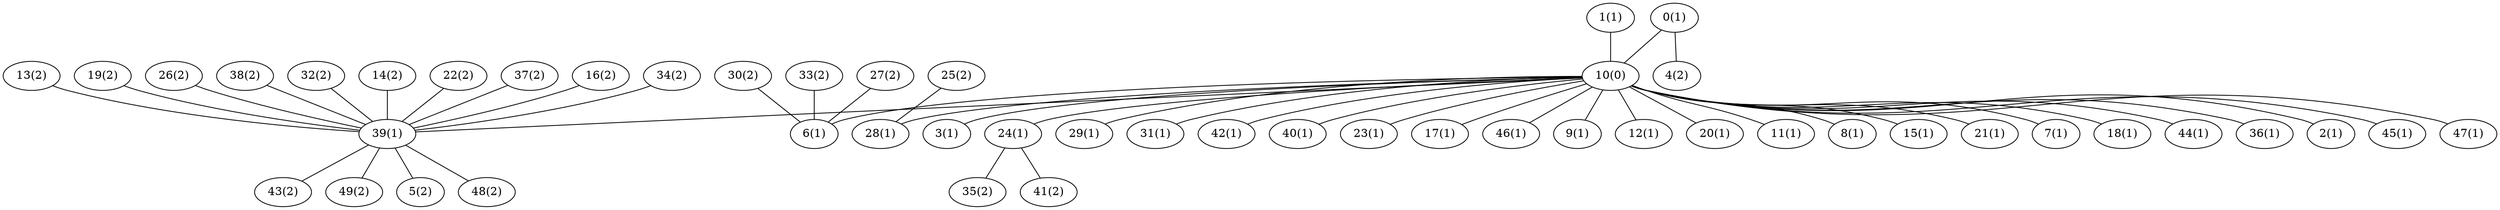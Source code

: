 graph {
  "15" [label="15(1)"];
  "21" [label="21(1)"];
  "30" [label="30(2)"];
  "7" [label="7(1)"];
  "26" [label="26(2)"];
  "39" [label="39(1)"];
  "35" [label="35(2)"];
  "18" [label="18(1)"];
  "44" [label="44(1)"];
  "0" [label="0(1)"];
  "5" [label="5(2)"];
  "6" [label="6(1)"];
  "48" [label="48(2)"];
  "10" [label="10(0)"];
  "36" [label="36(1)"];
  "33" [label="33(2)"];
  "38" [label="38(2)"];
  "2" [label="2(1)"];
  "32" [label="32(2)"];
  "45" [label="45(1)"];
  "47" [label="47(1)"];
  "25" [label="25(2)"];
  "43" [label="43(2)"];
  "3" [label="3(1)"];
  "14" [label="14(2)"];
  "22" [label="22(2)"];
  "28" [label="28(1)"];
  "24" [label="24(1)"];
  "37" [label="37(2)"];
  "16" [label="16(2)"];
  "34" [label="34(2)"];
  "49" [label="49(2)"];
  "29" [label="29(1)"];
  "31" [label="31(1)"];
  "42" [label="42(1)"];
  "40" [label="40(1)"];
  "23" [label="23(1)"];
  "17" [label="17(1)"];
  "46" [label="46(1)"];
  "27" [label="27(2)"];
  "13" [label="13(2)"];
  "41" [label="41(2)"];
  "9" [label="9(1)"];
  "12" [label="12(1)"];
  "19" [label="19(2)"];
  "4" [label="4(2)"];
  "1" [label="1(1)"];
  "20" [label="20(1)"];
  "11" [label="11(1)"];
  "8" [label="8(1)"];
  "10" -- "15" [weight=1];
  "10" -- "21" [weight=1];
  "30" -- "6" [weight=1];
  "10" -- "7" [weight=1];
  "26" -- "39" [weight=1];
  "10" -- "39" [weight=1];
  "24" -- "35" [weight=1];
  "10" -- "18" [weight=1];
  "10" -- "44" [weight=1];
  "0" -- "10" [weight=1];
  "39" -- "5" [weight=1];
  "10" -- "6" [weight=1];
  "39" -- "48" [weight=1];
  "10" -- "36" [weight=1];
  "33" -- "6" [weight=1];
  "38" -- "39" [weight=1];
  "10" -- "2" [weight=1];
  "32" -- "39" [weight=1];
  "10" -- "45" [weight=1];
  "10" -- "47" [weight=1];
  "25" -- "28" [weight=1];
  "39" -- "43" [weight=1];
  "10" -- "3" [weight=1];
  "14" -- "39" [weight=1];
  "22" -- "39" [weight=1];
  "10" -- "28" [weight=1];
  "10" -- "24" [weight=1];
  "37" -- "39" [weight=1];
  "16" -- "39" [weight=1];
  "34" -- "39" [weight=1];
  "39" -- "49" [weight=1];
  "10" -- "29" [weight=1];
  "10" -- "31" [weight=1];
  "10" -- "42" [weight=1];
  "10" -- "40" [weight=1];
  "10" -- "23" [weight=1];
  "10" -- "17" [weight=1];
  "10" -- "46" [weight=1];
  "27" -- "6" [weight=1];
  "13" -- "39" [weight=1];
  "24" -- "41" [weight=1];
  "10" -- "9" [weight=1];
  "10" -- "12" [weight=1];
  "19" -- "39" [weight=1];
  "0" -- "4" [weight=1];
  "1" -- "10" [weight=1];
  "10" -- "20" [weight=1];
  "10" -- "11" [weight=1];
  "10" -- "8" [weight=1];
}
